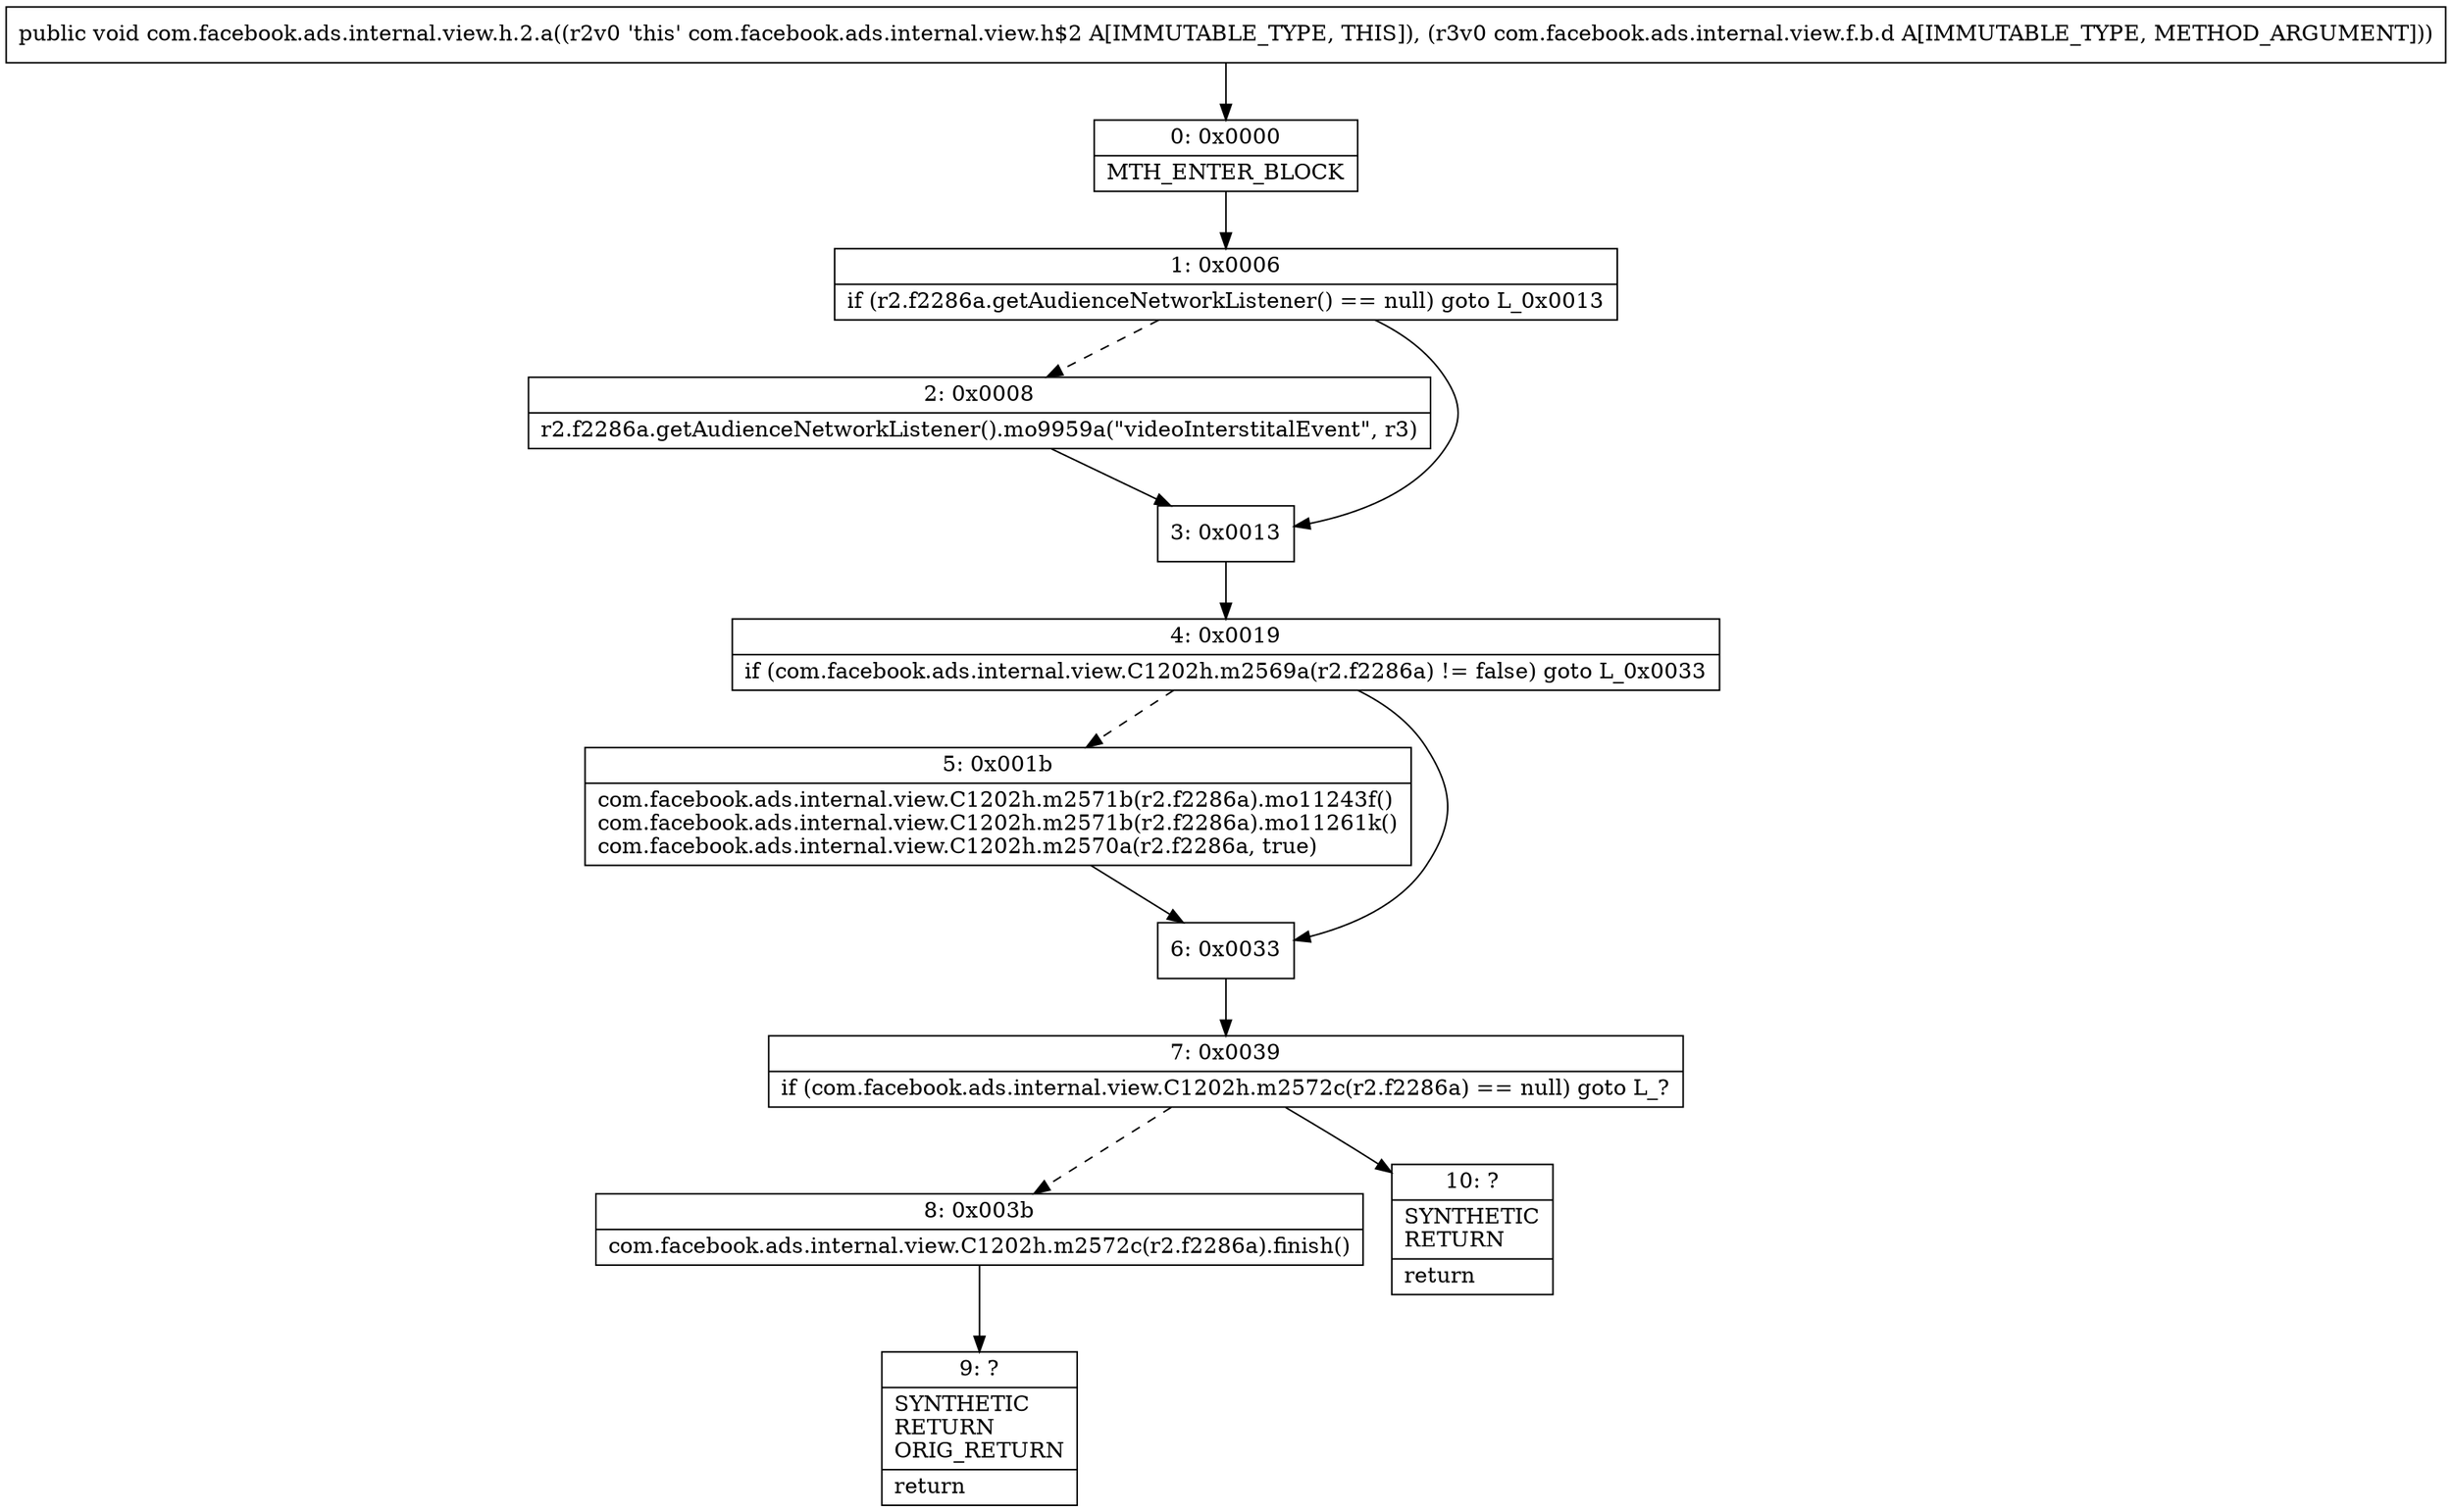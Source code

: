 digraph "CFG forcom.facebook.ads.internal.view.h.2.a(Lcom\/facebook\/ads\/internal\/view\/f\/b\/d;)V" {
Node_0 [shape=record,label="{0\:\ 0x0000|MTH_ENTER_BLOCK\l}"];
Node_1 [shape=record,label="{1\:\ 0x0006|if (r2.f2286a.getAudienceNetworkListener() == null) goto L_0x0013\l}"];
Node_2 [shape=record,label="{2\:\ 0x0008|r2.f2286a.getAudienceNetworkListener().mo9959a(\"videoInterstitalEvent\", r3)\l}"];
Node_3 [shape=record,label="{3\:\ 0x0013}"];
Node_4 [shape=record,label="{4\:\ 0x0019|if (com.facebook.ads.internal.view.C1202h.m2569a(r2.f2286a) != false) goto L_0x0033\l}"];
Node_5 [shape=record,label="{5\:\ 0x001b|com.facebook.ads.internal.view.C1202h.m2571b(r2.f2286a).mo11243f()\lcom.facebook.ads.internal.view.C1202h.m2571b(r2.f2286a).mo11261k()\lcom.facebook.ads.internal.view.C1202h.m2570a(r2.f2286a, true)\l}"];
Node_6 [shape=record,label="{6\:\ 0x0033}"];
Node_7 [shape=record,label="{7\:\ 0x0039|if (com.facebook.ads.internal.view.C1202h.m2572c(r2.f2286a) == null) goto L_?\l}"];
Node_8 [shape=record,label="{8\:\ 0x003b|com.facebook.ads.internal.view.C1202h.m2572c(r2.f2286a).finish()\l}"];
Node_9 [shape=record,label="{9\:\ ?|SYNTHETIC\lRETURN\lORIG_RETURN\l|return\l}"];
Node_10 [shape=record,label="{10\:\ ?|SYNTHETIC\lRETURN\l|return\l}"];
MethodNode[shape=record,label="{public void com.facebook.ads.internal.view.h.2.a((r2v0 'this' com.facebook.ads.internal.view.h$2 A[IMMUTABLE_TYPE, THIS]), (r3v0 com.facebook.ads.internal.view.f.b.d A[IMMUTABLE_TYPE, METHOD_ARGUMENT])) }"];
MethodNode -> Node_0;
Node_0 -> Node_1;
Node_1 -> Node_2[style=dashed];
Node_1 -> Node_3;
Node_2 -> Node_3;
Node_3 -> Node_4;
Node_4 -> Node_5[style=dashed];
Node_4 -> Node_6;
Node_5 -> Node_6;
Node_6 -> Node_7;
Node_7 -> Node_8[style=dashed];
Node_7 -> Node_10;
Node_8 -> Node_9;
}

